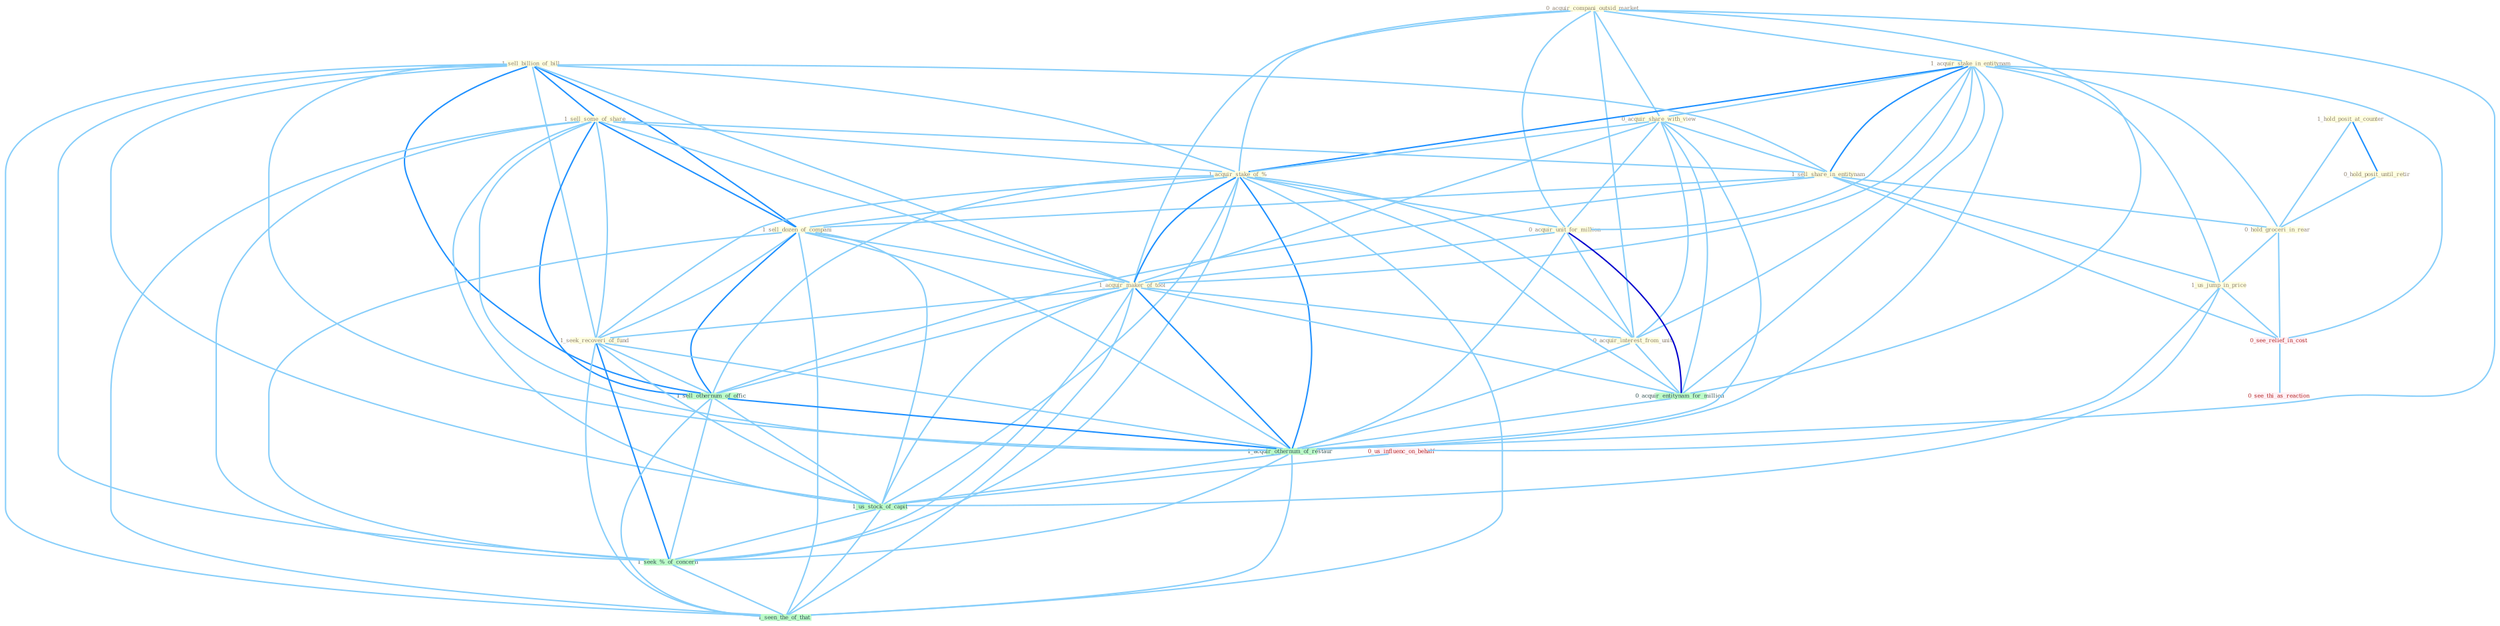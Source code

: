 Graph G{ 
    node
    [shape=polygon,style=filled,width=.5,height=.06,color="#BDFCC9",fixedsize=true,fontsize=4,
    fontcolor="#2f4f4f"];
    {node
    [color="#ffffe0", fontcolor="#8b7d6b"] "0_acquir_compani_outsid_market " "1_hold_posit_at_counter " "1_acquir_stake_in_entitynam " "0_acquir_share_with_view " "1_sell_billion_of_bill " "1_sell_some_of_share " "1_sell_share_in_entitynam " "0_hold_posit_until_retir " "1_acquir_stake_of_% " "0_acquir_unit_for_million " "1_sell_dozen_of_compani " "1_acquir_maker_of_tool " "0_hold_groceri_in_rear " "1_us_jump_in_price " "1_seek_recoveri_of_fund " "0_acquir_interest_from_unit "}
{node [color="#fff0f5", fontcolor="#b22222"] "0_us_influenc_on_behalf " "0_see_relief_in_cost " "0_see_thi_as_reaction "}
edge [color="#B0E2FF"];

	"0_acquir_compani_outsid_market " -- "1_acquir_stake_in_entitynam " [w="1", color="#87cefa" ];
	"0_acquir_compani_outsid_market " -- "0_acquir_share_with_view " [w="1", color="#87cefa" ];
	"0_acquir_compani_outsid_market " -- "1_acquir_stake_of_% " [w="1", color="#87cefa" ];
	"0_acquir_compani_outsid_market " -- "0_acquir_unit_for_million " [w="1", color="#87cefa" ];
	"0_acquir_compani_outsid_market " -- "1_acquir_maker_of_tool " [w="1", color="#87cefa" ];
	"0_acquir_compani_outsid_market " -- "0_acquir_interest_from_unit " [w="1", color="#87cefa" ];
	"0_acquir_compani_outsid_market " -- "0_acquir_entitynam_for_million " [w="1", color="#87cefa" ];
	"0_acquir_compani_outsid_market " -- "1_acquir_othernum_of_restaur " [w="1", color="#87cefa" ];
	"1_hold_posit_at_counter " -- "0_hold_posit_until_retir " [w="2", color="#1e90ff" , len=0.8];
	"1_hold_posit_at_counter " -- "0_hold_groceri_in_rear " [w="1", color="#87cefa" ];
	"1_acquir_stake_in_entitynam " -- "0_acquir_share_with_view " [w="1", color="#87cefa" ];
	"1_acquir_stake_in_entitynam " -- "1_sell_share_in_entitynam " [w="2", color="#1e90ff" , len=0.8];
	"1_acquir_stake_in_entitynam " -- "1_acquir_stake_of_% " [w="2", color="#1e90ff" , len=0.8];
	"1_acquir_stake_in_entitynam " -- "0_acquir_unit_for_million " [w="1", color="#87cefa" ];
	"1_acquir_stake_in_entitynam " -- "1_acquir_maker_of_tool " [w="1", color="#87cefa" ];
	"1_acquir_stake_in_entitynam " -- "0_hold_groceri_in_rear " [w="1", color="#87cefa" ];
	"1_acquir_stake_in_entitynam " -- "1_us_jump_in_price " [w="1", color="#87cefa" ];
	"1_acquir_stake_in_entitynam " -- "0_acquir_interest_from_unit " [w="1", color="#87cefa" ];
	"1_acquir_stake_in_entitynam " -- "0_acquir_entitynam_for_million " [w="1", color="#87cefa" ];
	"1_acquir_stake_in_entitynam " -- "0_see_relief_in_cost " [w="1", color="#87cefa" ];
	"1_acquir_stake_in_entitynam " -- "1_acquir_othernum_of_restaur " [w="1", color="#87cefa" ];
	"0_acquir_share_with_view " -- "1_sell_share_in_entitynam " [w="1", color="#87cefa" ];
	"0_acquir_share_with_view " -- "1_acquir_stake_of_% " [w="1", color="#87cefa" ];
	"0_acquir_share_with_view " -- "0_acquir_unit_for_million " [w="1", color="#87cefa" ];
	"0_acquir_share_with_view " -- "1_acquir_maker_of_tool " [w="1", color="#87cefa" ];
	"0_acquir_share_with_view " -- "0_acquir_interest_from_unit " [w="1", color="#87cefa" ];
	"0_acquir_share_with_view " -- "0_acquir_entitynam_for_million " [w="1", color="#87cefa" ];
	"0_acquir_share_with_view " -- "1_acquir_othernum_of_restaur " [w="1", color="#87cefa" ];
	"1_sell_billion_of_bill " -- "1_sell_some_of_share " [w="2", color="#1e90ff" , len=0.8];
	"1_sell_billion_of_bill " -- "1_sell_share_in_entitynam " [w="1", color="#87cefa" ];
	"1_sell_billion_of_bill " -- "1_acquir_stake_of_% " [w="1", color="#87cefa" ];
	"1_sell_billion_of_bill " -- "1_sell_dozen_of_compani " [w="2", color="#1e90ff" , len=0.8];
	"1_sell_billion_of_bill " -- "1_acquir_maker_of_tool " [w="1", color="#87cefa" ];
	"1_sell_billion_of_bill " -- "1_seek_recoveri_of_fund " [w="1", color="#87cefa" ];
	"1_sell_billion_of_bill " -- "1_sell_othernum_of_offic " [w="2", color="#1e90ff" , len=0.8];
	"1_sell_billion_of_bill " -- "1_acquir_othernum_of_restaur " [w="1", color="#87cefa" ];
	"1_sell_billion_of_bill " -- "1_us_stock_of_capit " [w="1", color="#87cefa" ];
	"1_sell_billion_of_bill " -- "1_seek_%_of_concern " [w="1", color="#87cefa" ];
	"1_sell_billion_of_bill " -- "1_seen_the_of_that " [w="1", color="#87cefa" ];
	"1_sell_some_of_share " -- "1_sell_share_in_entitynam " [w="1", color="#87cefa" ];
	"1_sell_some_of_share " -- "1_acquir_stake_of_% " [w="1", color="#87cefa" ];
	"1_sell_some_of_share " -- "1_sell_dozen_of_compani " [w="2", color="#1e90ff" , len=0.8];
	"1_sell_some_of_share " -- "1_acquir_maker_of_tool " [w="1", color="#87cefa" ];
	"1_sell_some_of_share " -- "1_seek_recoveri_of_fund " [w="1", color="#87cefa" ];
	"1_sell_some_of_share " -- "1_sell_othernum_of_offic " [w="2", color="#1e90ff" , len=0.8];
	"1_sell_some_of_share " -- "1_acquir_othernum_of_restaur " [w="1", color="#87cefa" ];
	"1_sell_some_of_share " -- "1_us_stock_of_capit " [w="1", color="#87cefa" ];
	"1_sell_some_of_share " -- "1_seek_%_of_concern " [w="1", color="#87cefa" ];
	"1_sell_some_of_share " -- "1_seen_the_of_that " [w="1", color="#87cefa" ];
	"1_sell_share_in_entitynam " -- "1_sell_dozen_of_compani " [w="1", color="#87cefa" ];
	"1_sell_share_in_entitynam " -- "0_hold_groceri_in_rear " [w="1", color="#87cefa" ];
	"1_sell_share_in_entitynam " -- "1_us_jump_in_price " [w="1", color="#87cefa" ];
	"1_sell_share_in_entitynam " -- "1_sell_othernum_of_offic " [w="1", color="#87cefa" ];
	"1_sell_share_in_entitynam " -- "0_see_relief_in_cost " [w="1", color="#87cefa" ];
	"0_hold_posit_until_retir " -- "0_hold_groceri_in_rear " [w="1", color="#87cefa" ];
	"1_acquir_stake_of_% " -- "0_acquir_unit_for_million " [w="1", color="#87cefa" ];
	"1_acquir_stake_of_% " -- "1_sell_dozen_of_compani " [w="1", color="#87cefa" ];
	"1_acquir_stake_of_% " -- "1_acquir_maker_of_tool " [w="2", color="#1e90ff" , len=0.8];
	"1_acquir_stake_of_% " -- "1_seek_recoveri_of_fund " [w="1", color="#87cefa" ];
	"1_acquir_stake_of_% " -- "0_acquir_interest_from_unit " [w="1", color="#87cefa" ];
	"1_acquir_stake_of_% " -- "0_acquir_entitynam_for_million " [w="1", color="#87cefa" ];
	"1_acquir_stake_of_% " -- "1_sell_othernum_of_offic " [w="1", color="#87cefa" ];
	"1_acquir_stake_of_% " -- "1_acquir_othernum_of_restaur " [w="2", color="#1e90ff" , len=0.8];
	"1_acquir_stake_of_% " -- "1_us_stock_of_capit " [w="1", color="#87cefa" ];
	"1_acquir_stake_of_% " -- "1_seek_%_of_concern " [w="1", color="#87cefa" ];
	"1_acquir_stake_of_% " -- "1_seen_the_of_that " [w="1", color="#87cefa" ];
	"0_acquir_unit_for_million " -- "1_acquir_maker_of_tool " [w="1", color="#87cefa" ];
	"0_acquir_unit_for_million " -- "0_acquir_interest_from_unit " [w="1", color="#87cefa" ];
	"0_acquir_unit_for_million " -- "0_acquir_entitynam_for_million " [w="3", color="#0000cd" , len=0.6];
	"0_acquir_unit_for_million " -- "1_acquir_othernum_of_restaur " [w="1", color="#87cefa" ];
	"1_sell_dozen_of_compani " -- "1_acquir_maker_of_tool " [w="1", color="#87cefa" ];
	"1_sell_dozen_of_compani " -- "1_seek_recoveri_of_fund " [w="1", color="#87cefa" ];
	"1_sell_dozen_of_compani " -- "1_sell_othernum_of_offic " [w="2", color="#1e90ff" , len=0.8];
	"1_sell_dozen_of_compani " -- "1_acquir_othernum_of_restaur " [w="1", color="#87cefa" ];
	"1_sell_dozen_of_compani " -- "1_us_stock_of_capit " [w="1", color="#87cefa" ];
	"1_sell_dozen_of_compani " -- "1_seek_%_of_concern " [w="1", color="#87cefa" ];
	"1_sell_dozen_of_compani " -- "1_seen_the_of_that " [w="1", color="#87cefa" ];
	"1_acquir_maker_of_tool " -- "1_seek_recoveri_of_fund " [w="1", color="#87cefa" ];
	"1_acquir_maker_of_tool " -- "0_acquir_interest_from_unit " [w="1", color="#87cefa" ];
	"1_acquir_maker_of_tool " -- "0_acquir_entitynam_for_million " [w="1", color="#87cefa" ];
	"1_acquir_maker_of_tool " -- "1_sell_othernum_of_offic " [w="1", color="#87cefa" ];
	"1_acquir_maker_of_tool " -- "1_acquir_othernum_of_restaur " [w="2", color="#1e90ff" , len=0.8];
	"1_acquir_maker_of_tool " -- "1_us_stock_of_capit " [w="1", color="#87cefa" ];
	"1_acquir_maker_of_tool " -- "1_seek_%_of_concern " [w="1", color="#87cefa" ];
	"1_acquir_maker_of_tool " -- "1_seen_the_of_that " [w="1", color="#87cefa" ];
	"0_hold_groceri_in_rear " -- "1_us_jump_in_price " [w="1", color="#87cefa" ];
	"0_hold_groceri_in_rear " -- "0_see_relief_in_cost " [w="1", color="#87cefa" ];
	"1_us_jump_in_price " -- "0_us_influenc_on_behalf " [w="1", color="#87cefa" ];
	"1_us_jump_in_price " -- "0_see_relief_in_cost " [w="1", color="#87cefa" ];
	"1_us_jump_in_price " -- "1_us_stock_of_capit " [w="1", color="#87cefa" ];
	"1_seek_recoveri_of_fund " -- "1_sell_othernum_of_offic " [w="1", color="#87cefa" ];
	"1_seek_recoveri_of_fund " -- "1_acquir_othernum_of_restaur " [w="1", color="#87cefa" ];
	"1_seek_recoveri_of_fund " -- "1_us_stock_of_capit " [w="1", color="#87cefa" ];
	"1_seek_recoveri_of_fund " -- "1_seek_%_of_concern " [w="2", color="#1e90ff" , len=0.8];
	"1_seek_recoveri_of_fund " -- "1_seen_the_of_that " [w="1", color="#87cefa" ];
	"0_acquir_interest_from_unit " -- "0_acquir_entitynam_for_million " [w="1", color="#87cefa" ];
	"0_acquir_interest_from_unit " -- "1_acquir_othernum_of_restaur " [w="1", color="#87cefa" ];
	"0_acquir_entitynam_for_million " -- "1_acquir_othernum_of_restaur " [w="1", color="#87cefa" ];
	"1_sell_othernum_of_offic " -- "1_acquir_othernum_of_restaur " [w="2", color="#1e90ff" , len=0.8];
	"1_sell_othernum_of_offic " -- "1_us_stock_of_capit " [w="1", color="#87cefa" ];
	"1_sell_othernum_of_offic " -- "1_seek_%_of_concern " [w="1", color="#87cefa" ];
	"1_sell_othernum_of_offic " -- "1_seen_the_of_that " [w="1", color="#87cefa" ];
	"0_us_influenc_on_behalf " -- "1_us_stock_of_capit " [w="1", color="#87cefa" ];
	"0_see_relief_in_cost " -- "0_see_thi_as_reaction " [w="1", color="#87cefa" ];
	"1_acquir_othernum_of_restaur " -- "1_us_stock_of_capit " [w="1", color="#87cefa" ];
	"1_acquir_othernum_of_restaur " -- "1_seek_%_of_concern " [w="1", color="#87cefa" ];
	"1_acquir_othernum_of_restaur " -- "1_seen_the_of_that " [w="1", color="#87cefa" ];
	"1_us_stock_of_capit " -- "1_seek_%_of_concern " [w="1", color="#87cefa" ];
	"1_us_stock_of_capit " -- "1_seen_the_of_that " [w="1", color="#87cefa" ];
	"1_seek_%_of_concern " -- "1_seen_the_of_that " [w="1", color="#87cefa" ];
}